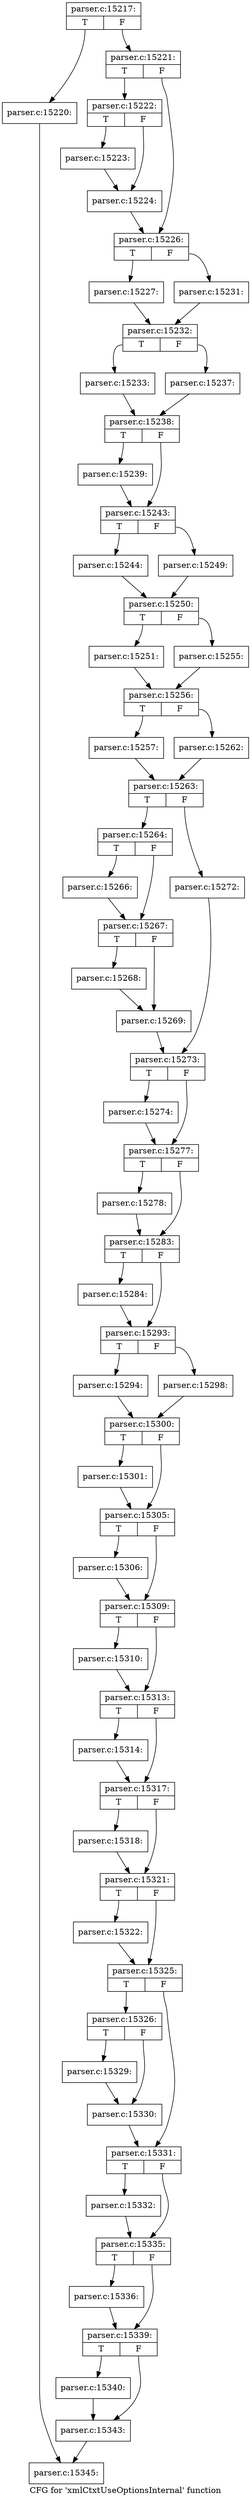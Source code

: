 digraph "CFG for 'xmlCtxtUseOptionsInternal' function" {
	label="CFG for 'xmlCtxtUseOptionsInternal' function";

	Node0x63eb870 [shape=record,label="{parser.c:15217:|{<s0>T|<s1>F}}"];
	Node0x63eb870:s0 -> Node0x63ec2f0;
	Node0x63eb870:s1 -> Node0x63ec340;
	Node0x63ec2f0 [shape=record,label="{parser.c:15220:}"];
	Node0x63ec2f0 -> Node0x63eb8c0;
	Node0x63ec340 [shape=record,label="{parser.c:15221:|{<s0>T|<s1>F}}"];
	Node0x63ec340:s0 -> Node0x63ec800;
	Node0x63ec340:s1 -> Node0x63ec850;
	Node0x63ec800 [shape=record,label="{parser.c:15222:|{<s0>T|<s1>F}}"];
	Node0x63ec800:s0 -> Node0x63ecc10;
	Node0x63ec800:s1 -> Node0x63ecc60;
	Node0x63ecc10 [shape=record,label="{parser.c:15223:}"];
	Node0x63ecc10 -> Node0x63ecc60;
	Node0x63ecc60 [shape=record,label="{parser.c:15224:}"];
	Node0x63ecc60 -> Node0x63ec850;
	Node0x63ec850 [shape=record,label="{parser.c:15226:|{<s0>T|<s1>F}}"];
	Node0x63ec850:s0 -> Node0x63ed840;
	Node0x63ec850:s1 -> Node0x63ed8e0;
	Node0x63ed840 [shape=record,label="{parser.c:15227:}"];
	Node0x63ed840 -> Node0x63ed890;
	Node0x63ed8e0 [shape=record,label="{parser.c:15231:}"];
	Node0x63ed8e0 -> Node0x63ed890;
	Node0x63ed890 [shape=record,label="{parser.c:15232:|{<s0>T|<s1>F}}"];
	Node0x63ed890:s0 -> Node0x63ee7a0;
	Node0x63ed890:s1 -> Node0x63ee840;
	Node0x63ee7a0 [shape=record,label="{parser.c:15233:}"];
	Node0x63ee7a0 -> Node0x63ee7f0;
	Node0x63ee840 [shape=record,label="{parser.c:15237:}"];
	Node0x63ee840 -> Node0x63ee7f0;
	Node0x63ee7f0 [shape=record,label="{parser.c:15238:|{<s0>T|<s1>F}}"];
	Node0x63ee7f0:s0 -> Node0x63ef700;
	Node0x63ee7f0:s1 -> Node0x63ef750;
	Node0x63ef700 [shape=record,label="{parser.c:15239:}"];
	Node0x63ef700 -> Node0x63ef750;
	Node0x63ef750 [shape=record,label="{parser.c:15243:|{<s0>T|<s1>F}}"];
	Node0x63ef750:s0 -> Node0x63f0450;
	Node0x63ef750:s1 -> Node0x63f04f0;
	Node0x63f0450 [shape=record,label="{parser.c:15244:}"];
	Node0x63f0450 -> Node0x63f04a0;
	Node0x63f04f0 [shape=record,label="{parser.c:15249:}"];
	Node0x63f04f0 -> Node0x63f04a0;
	Node0x63f04a0 [shape=record,label="{parser.c:15250:|{<s0>T|<s1>F}}"];
	Node0x63f04a0:s0 -> Node0x63f13b0;
	Node0x63f04a0:s1 -> Node0x63f1450;
	Node0x63f13b0 [shape=record,label="{parser.c:15251:}"];
	Node0x63f13b0 -> Node0x63f1400;
	Node0x63f1450 [shape=record,label="{parser.c:15255:}"];
	Node0x63f1450 -> Node0x63f1400;
	Node0x63f1400 [shape=record,label="{parser.c:15256:|{<s0>T|<s1>F}}"];
	Node0x63f1400:s0 -> Node0x63f2310;
	Node0x63f1400:s1 -> Node0x63f23b0;
	Node0x63f2310 [shape=record,label="{parser.c:15257:}"];
	Node0x63f2310 -> Node0x63f2360;
	Node0x63f23b0 [shape=record,label="{parser.c:15262:}"];
	Node0x63f23b0 -> Node0x63f2360;
	Node0x63f2360 [shape=record,label="{parser.c:15263:|{<s0>T|<s1>F}}"];
	Node0x63f2360:s0 -> Node0x63f31e0;
	Node0x63f2360:s1 -> Node0x63f3ce0;
	Node0x63f31e0 [shape=record,label="{parser.c:15264:|{<s0>T|<s1>F}}"];
	Node0x63f31e0:s0 -> Node0x63f4280;
	Node0x63f31e0:s1 -> Node0x63f42d0;
	Node0x63f4280 [shape=record,label="{parser.c:15266:}"];
	Node0x63f4280 -> Node0x63f42d0;
	Node0x63f42d0 [shape=record,label="{parser.c:15267:|{<s0>T|<s1>F}}"];
	Node0x63f42d0:s0 -> Node0x63f49a0;
	Node0x63f42d0:s1 -> Node0x63f49f0;
	Node0x63f49a0 [shape=record,label="{parser.c:15268:}"];
	Node0x63f49a0 -> Node0x63f49f0;
	Node0x63f49f0 [shape=record,label="{parser.c:15269:}"];
	Node0x63f49f0 -> Node0x63f3510;
	Node0x63f3ce0 [shape=record,label="{parser.c:15272:}"];
	Node0x63f3ce0 -> Node0x63f3510;
	Node0x63f3510 [shape=record,label="{parser.c:15273:|{<s0>T|<s1>F}}"];
	Node0x63f3510:s0 -> Node0x63f5960;
	Node0x63f3510:s1 -> Node0x63f59b0;
	Node0x63f5960 [shape=record,label="{parser.c:15274:}"];
	Node0x63f5960 -> Node0x63f59b0;
	Node0x63f59b0 [shape=record,label="{parser.c:15277:|{<s0>T|<s1>F}}"];
	Node0x63f59b0:s0 -> Node0x63f6360;
	Node0x63f59b0:s1 -> Node0x63f63b0;
	Node0x63f6360 [shape=record,label="{parser.c:15278:}"];
	Node0x63f6360 -> Node0x63f63b0;
	Node0x63f63b0 [shape=record,label="{parser.c:15283:|{<s0>T|<s1>F}}"];
	Node0x63f63b0:s0 -> Node0x63f70d0;
	Node0x63f63b0:s1 -> Node0x63f7120;
	Node0x63f70d0 [shape=record,label="{parser.c:15284:}"];
	Node0x63f70d0 -> Node0x63f7120;
	Node0x63f7120 [shape=record,label="{parser.c:15293:|{<s0>T|<s1>F}}"];
	Node0x63f7120:s0 -> Node0x63f79c0;
	Node0x63f7120:s1 -> Node0x63f90a0;
	Node0x63f79c0 [shape=record,label="{parser.c:15294:}"];
	Node0x63f79c0 -> Node0x63f7cf0;
	Node0x63f90a0 [shape=record,label="{parser.c:15298:}"];
	Node0x63f90a0 -> Node0x63f7cf0;
	Node0x63f7cf0 [shape=record,label="{parser.c:15300:|{<s0>T|<s1>F}}"];
	Node0x63f7cf0:s0 -> Node0x63f9f70;
	Node0x63f7cf0:s1 -> Node0x63f9fc0;
	Node0x63f9f70 [shape=record,label="{parser.c:15301:}"];
	Node0x63f9f70 -> Node0x63f9fc0;
	Node0x63f9fc0 [shape=record,label="{parser.c:15305:|{<s0>T|<s1>F}}"];
	Node0x63f9fc0:s0 -> Node0x63fac90;
	Node0x63f9fc0:s1 -> Node0x63face0;
	Node0x63fac90 [shape=record,label="{parser.c:15306:}"];
	Node0x63fac90 -> Node0x63face0;
	Node0x63face0 [shape=record,label="{parser.c:15309:|{<s0>T|<s1>F}}"];
	Node0x63face0:s0 -> Node0x63fb640;
	Node0x63face0:s1 -> Node0x63fb690;
	Node0x63fb640 [shape=record,label="{parser.c:15310:}"];
	Node0x63fb640 -> Node0x63fb690;
	Node0x63fb690 [shape=record,label="{parser.c:15313:|{<s0>T|<s1>F}}"];
	Node0x63fb690:s0 -> Node0x63fbff0;
	Node0x63fb690:s1 -> Node0x63fc040;
	Node0x63fbff0 [shape=record,label="{parser.c:15314:}"];
	Node0x63fbff0 -> Node0x63fc040;
	Node0x63fc040 [shape=record,label="{parser.c:15317:|{<s0>T|<s1>F}}"];
	Node0x63fc040:s0 -> Node0x63fc9a0;
	Node0x63fc040:s1 -> Node0x63fc9f0;
	Node0x63fc9a0 [shape=record,label="{parser.c:15318:}"];
	Node0x63fc9a0 -> Node0x63fc9f0;
	Node0x63fc9f0 [shape=record,label="{parser.c:15321:|{<s0>T|<s1>F}}"];
	Node0x63fc9f0:s0 -> Node0x63fd350;
	Node0x63fc9f0:s1 -> Node0x63fd3a0;
	Node0x63fd350 [shape=record,label="{parser.c:15322:}"];
	Node0x63fd350 -> Node0x63fd3a0;
	Node0x63fd3a0 [shape=record,label="{parser.c:15325:|{<s0>T|<s1>F}}"];
	Node0x63fd3a0:s0 -> Node0x63fdd00;
	Node0x63fd3a0:s1 -> Node0x63fdd50;
	Node0x63fdd00 [shape=record,label="{parser.c:15326:|{<s0>T|<s1>F}}"];
	Node0x63fdd00:s0 -> Node0x63fe5c0;
	Node0x63fdd00:s1 -> Node0x63fe610;
	Node0x63fe5c0 [shape=record,label="{parser.c:15329:}"];
	Node0x63fe5c0 -> Node0x63fe610;
	Node0x63fe610 [shape=record,label="{parser.c:15330:}"];
	Node0x63fe610 -> Node0x63fdd50;
	Node0x63fdd50 [shape=record,label="{parser.c:15331:|{<s0>T|<s1>F}}"];
	Node0x63fdd50:s0 -> Node0x63ff200;
	Node0x63fdd50:s1 -> Node0x63ff530;
	Node0x63ff200 [shape=record,label="{parser.c:15332:}"];
	Node0x63ff200 -> Node0x63ff530;
	Node0x63ff530 [shape=record,label="{parser.c:15335:|{<s0>T|<s1>F}}"];
	Node0x63ff530:s0 -> Node0x63ffe40;
	Node0x63ff530:s1 -> Node0x63ffe90;
	Node0x63ffe40 [shape=record,label="{parser.c:15336:}"];
	Node0x63ffe40 -> Node0x63ffe90;
	Node0x63ffe90 [shape=record,label="{parser.c:15339:|{<s0>T|<s1>F}}"];
	Node0x63ffe90:s0 -> Node0x64007f0;
	Node0x63ffe90:s1 -> Node0x6400840;
	Node0x64007f0 [shape=record,label="{parser.c:15340:}"];
	Node0x64007f0 -> Node0x6400840;
	Node0x6400840 [shape=record,label="{parser.c:15343:}"];
	Node0x6400840 -> Node0x63eb8c0;
	Node0x63eb8c0 [shape=record,label="{parser.c:15345:}"];
}
